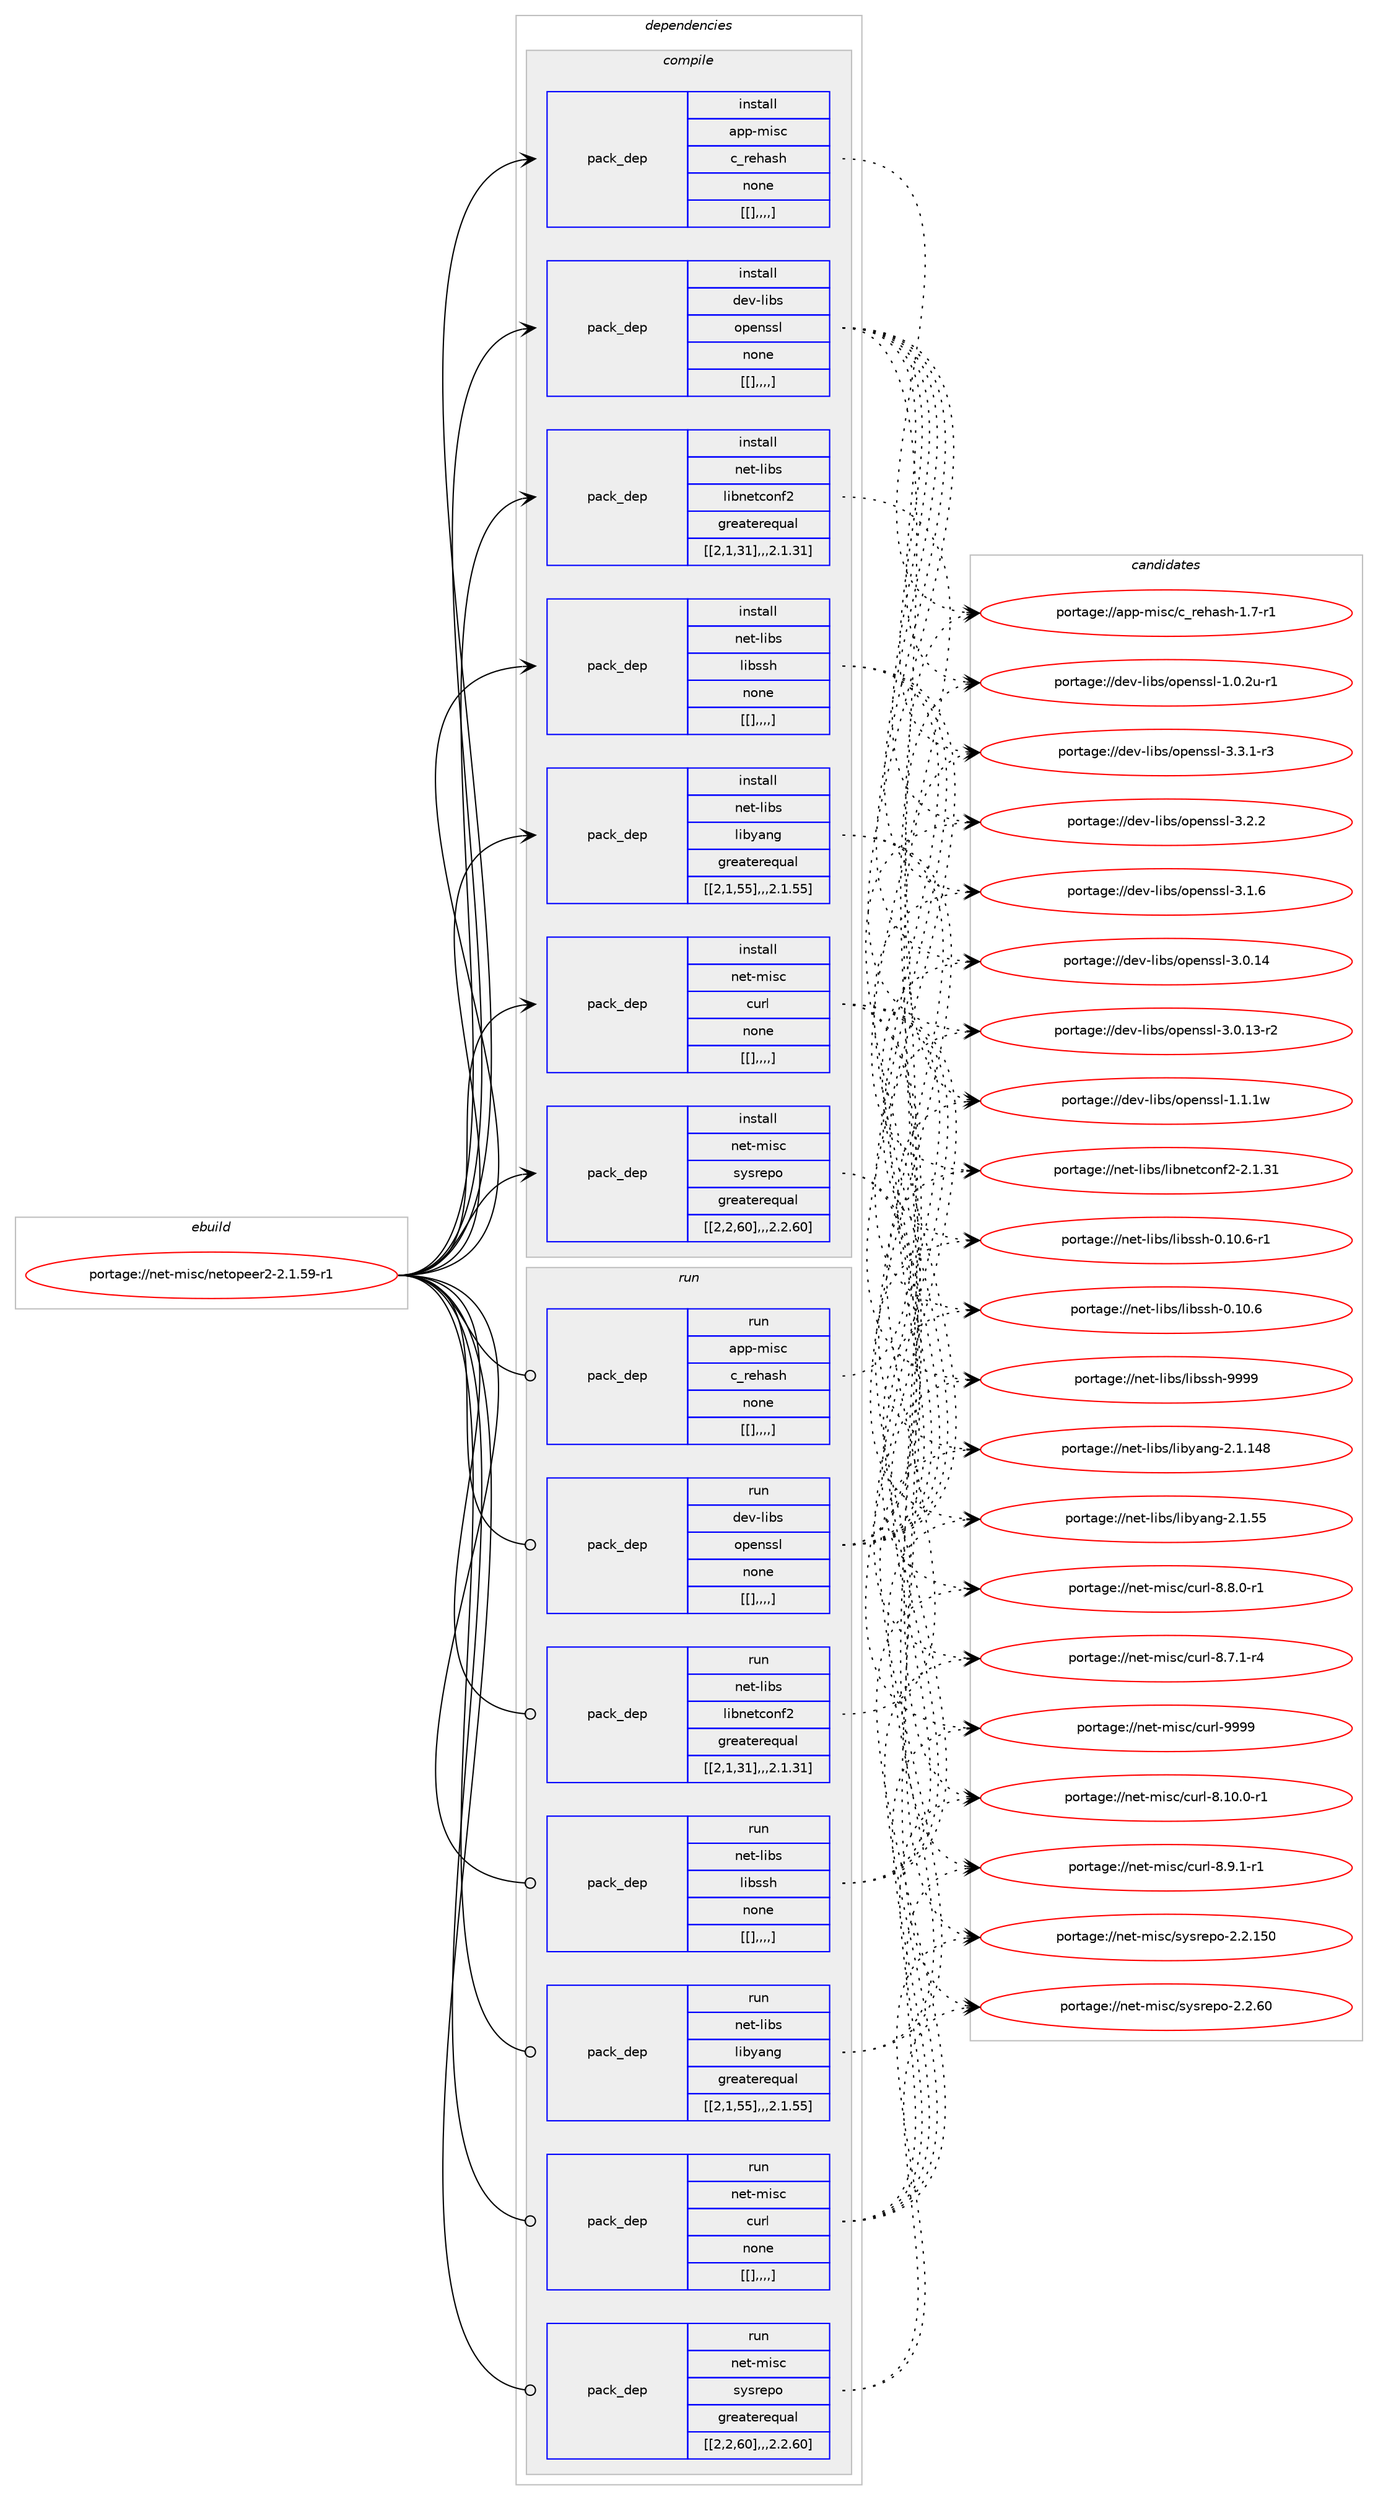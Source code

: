 digraph prolog {

# *************
# Graph options
# *************

newrank=true;
concentrate=true;
compound=true;
graph [rankdir=LR,fontname=Helvetica,fontsize=10,ranksep=1.5];#, ranksep=2.5, nodesep=0.2];
edge  [arrowhead=vee];
node  [fontname=Helvetica,fontsize=10];

# **********
# The ebuild
# **********

subgraph cluster_leftcol {
color=gray;
label=<<i>ebuild</i>>;
id [label="portage://net-misc/netopeer2-2.1.59-r1", color=red, width=4, href="../net-misc/netopeer2-2.1.59-r1.svg"];
}

# ****************
# The dependencies
# ****************

subgraph cluster_midcol {
color=gray;
label=<<i>dependencies</i>>;
subgraph cluster_compile {
fillcolor="#eeeeee";
style=filled;
label=<<i>compile</i>>;
subgraph pack284447 {
dependency389268 [label=<<TABLE BORDER="0" CELLBORDER="1" CELLSPACING="0" CELLPADDING="4" WIDTH="220"><TR><TD ROWSPAN="6" CELLPADDING="30">pack_dep</TD></TR><TR><TD WIDTH="110">install</TD></TR><TR><TD>app-misc</TD></TR><TR><TD>c_rehash</TD></TR><TR><TD>none</TD></TR><TR><TD>[[],,,,]</TD></TR></TABLE>>, shape=none, color=blue];
}
id:e -> dependency389268:w [weight=20,style="solid",arrowhead="vee"];
subgraph pack284448 {
dependency389269 [label=<<TABLE BORDER="0" CELLBORDER="1" CELLSPACING="0" CELLPADDING="4" WIDTH="220"><TR><TD ROWSPAN="6" CELLPADDING="30">pack_dep</TD></TR><TR><TD WIDTH="110">install</TD></TR><TR><TD>dev-libs</TD></TR><TR><TD>openssl</TD></TR><TR><TD>none</TD></TR><TR><TD>[[],,,,]</TD></TR></TABLE>>, shape=none, color=blue];
}
id:e -> dependency389269:w [weight=20,style="solid",arrowhead="vee"];
subgraph pack284449 {
dependency389270 [label=<<TABLE BORDER="0" CELLBORDER="1" CELLSPACING="0" CELLPADDING="4" WIDTH="220"><TR><TD ROWSPAN="6" CELLPADDING="30">pack_dep</TD></TR><TR><TD WIDTH="110">install</TD></TR><TR><TD>net-libs</TD></TR><TR><TD>libnetconf2</TD></TR><TR><TD>greaterequal</TD></TR><TR><TD>[[2,1,31],,,2.1.31]</TD></TR></TABLE>>, shape=none, color=blue];
}
id:e -> dependency389270:w [weight=20,style="solid",arrowhead="vee"];
subgraph pack284450 {
dependency389271 [label=<<TABLE BORDER="0" CELLBORDER="1" CELLSPACING="0" CELLPADDING="4" WIDTH="220"><TR><TD ROWSPAN="6" CELLPADDING="30">pack_dep</TD></TR><TR><TD WIDTH="110">install</TD></TR><TR><TD>net-libs</TD></TR><TR><TD>libssh</TD></TR><TR><TD>none</TD></TR><TR><TD>[[],,,,]</TD></TR></TABLE>>, shape=none, color=blue];
}
id:e -> dependency389271:w [weight=20,style="solid",arrowhead="vee"];
subgraph pack284451 {
dependency389272 [label=<<TABLE BORDER="0" CELLBORDER="1" CELLSPACING="0" CELLPADDING="4" WIDTH="220"><TR><TD ROWSPAN="6" CELLPADDING="30">pack_dep</TD></TR><TR><TD WIDTH="110">install</TD></TR><TR><TD>net-libs</TD></TR><TR><TD>libyang</TD></TR><TR><TD>greaterequal</TD></TR><TR><TD>[[2,1,55],,,2.1.55]</TD></TR></TABLE>>, shape=none, color=blue];
}
id:e -> dependency389272:w [weight=20,style="solid",arrowhead="vee"];
subgraph pack284452 {
dependency389273 [label=<<TABLE BORDER="0" CELLBORDER="1" CELLSPACING="0" CELLPADDING="4" WIDTH="220"><TR><TD ROWSPAN="6" CELLPADDING="30">pack_dep</TD></TR><TR><TD WIDTH="110">install</TD></TR><TR><TD>net-misc</TD></TR><TR><TD>curl</TD></TR><TR><TD>none</TD></TR><TR><TD>[[],,,,]</TD></TR></TABLE>>, shape=none, color=blue];
}
id:e -> dependency389273:w [weight=20,style="solid",arrowhead="vee"];
subgraph pack284453 {
dependency389274 [label=<<TABLE BORDER="0" CELLBORDER="1" CELLSPACING="0" CELLPADDING="4" WIDTH="220"><TR><TD ROWSPAN="6" CELLPADDING="30">pack_dep</TD></TR><TR><TD WIDTH="110">install</TD></TR><TR><TD>net-misc</TD></TR><TR><TD>sysrepo</TD></TR><TR><TD>greaterequal</TD></TR><TR><TD>[[2,2,60],,,2.2.60]</TD></TR></TABLE>>, shape=none, color=blue];
}
id:e -> dependency389274:w [weight=20,style="solid",arrowhead="vee"];
}
subgraph cluster_compileandrun {
fillcolor="#eeeeee";
style=filled;
label=<<i>compile and run</i>>;
}
subgraph cluster_run {
fillcolor="#eeeeee";
style=filled;
label=<<i>run</i>>;
subgraph pack284454 {
dependency389275 [label=<<TABLE BORDER="0" CELLBORDER="1" CELLSPACING="0" CELLPADDING="4" WIDTH="220"><TR><TD ROWSPAN="6" CELLPADDING="30">pack_dep</TD></TR><TR><TD WIDTH="110">run</TD></TR><TR><TD>app-misc</TD></TR><TR><TD>c_rehash</TD></TR><TR><TD>none</TD></TR><TR><TD>[[],,,,]</TD></TR></TABLE>>, shape=none, color=blue];
}
id:e -> dependency389275:w [weight=20,style="solid",arrowhead="odot"];
subgraph pack284455 {
dependency389276 [label=<<TABLE BORDER="0" CELLBORDER="1" CELLSPACING="0" CELLPADDING="4" WIDTH="220"><TR><TD ROWSPAN="6" CELLPADDING="30">pack_dep</TD></TR><TR><TD WIDTH="110">run</TD></TR><TR><TD>dev-libs</TD></TR><TR><TD>openssl</TD></TR><TR><TD>none</TD></TR><TR><TD>[[],,,,]</TD></TR></TABLE>>, shape=none, color=blue];
}
id:e -> dependency389276:w [weight=20,style="solid",arrowhead="odot"];
subgraph pack284456 {
dependency389277 [label=<<TABLE BORDER="0" CELLBORDER="1" CELLSPACING="0" CELLPADDING="4" WIDTH="220"><TR><TD ROWSPAN="6" CELLPADDING="30">pack_dep</TD></TR><TR><TD WIDTH="110">run</TD></TR><TR><TD>net-libs</TD></TR><TR><TD>libnetconf2</TD></TR><TR><TD>greaterequal</TD></TR><TR><TD>[[2,1,31],,,2.1.31]</TD></TR></TABLE>>, shape=none, color=blue];
}
id:e -> dependency389277:w [weight=20,style="solid",arrowhead="odot"];
subgraph pack284457 {
dependency389278 [label=<<TABLE BORDER="0" CELLBORDER="1" CELLSPACING="0" CELLPADDING="4" WIDTH="220"><TR><TD ROWSPAN="6" CELLPADDING="30">pack_dep</TD></TR><TR><TD WIDTH="110">run</TD></TR><TR><TD>net-libs</TD></TR><TR><TD>libssh</TD></TR><TR><TD>none</TD></TR><TR><TD>[[],,,,]</TD></TR></TABLE>>, shape=none, color=blue];
}
id:e -> dependency389278:w [weight=20,style="solid",arrowhead="odot"];
subgraph pack284458 {
dependency389279 [label=<<TABLE BORDER="0" CELLBORDER="1" CELLSPACING="0" CELLPADDING="4" WIDTH="220"><TR><TD ROWSPAN="6" CELLPADDING="30">pack_dep</TD></TR><TR><TD WIDTH="110">run</TD></TR><TR><TD>net-libs</TD></TR><TR><TD>libyang</TD></TR><TR><TD>greaterequal</TD></TR><TR><TD>[[2,1,55],,,2.1.55]</TD></TR></TABLE>>, shape=none, color=blue];
}
id:e -> dependency389279:w [weight=20,style="solid",arrowhead="odot"];
subgraph pack284459 {
dependency389280 [label=<<TABLE BORDER="0" CELLBORDER="1" CELLSPACING="0" CELLPADDING="4" WIDTH="220"><TR><TD ROWSPAN="6" CELLPADDING="30">pack_dep</TD></TR><TR><TD WIDTH="110">run</TD></TR><TR><TD>net-misc</TD></TR><TR><TD>curl</TD></TR><TR><TD>none</TD></TR><TR><TD>[[],,,,]</TD></TR></TABLE>>, shape=none, color=blue];
}
id:e -> dependency389280:w [weight=20,style="solid",arrowhead="odot"];
subgraph pack284460 {
dependency389281 [label=<<TABLE BORDER="0" CELLBORDER="1" CELLSPACING="0" CELLPADDING="4" WIDTH="220"><TR><TD ROWSPAN="6" CELLPADDING="30">pack_dep</TD></TR><TR><TD WIDTH="110">run</TD></TR><TR><TD>net-misc</TD></TR><TR><TD>sysrepo</TD></TR><TR><TD>greaterequal</TD></TR><TR><TD>[[2,2,60],,,2.2.60]</TD></TR></TABLE>>, shape=none, color=blue];
}
id:e -> dependency389281:w [weight=20,style="solid",arrowhead="odot"];
}
}

# **************
# The candidates
# **************

subgraph cluster_choices {
rank=same;
color=gray;
label=<<i>candidates</i>>;

subgraph choice284447 {
color=black;
nodesep=1;
choice97112112451091051159947999511410110497115104454946554511449 [label="portage://app-misc/c_rehash-1.7-r1", color=red, width=4,href="../app-misc/c_rehash-1.7-r1.svg"];
dependency389268:e -> choice97112112451091051159947999511410110497115104454946554511449:w [style=dotted,weight="100"];
}
subgraph choice284448 {
color=black;
nodesep=1;
choice1001011184510810598115471111121011101151151084551465146494511451 [label="portage://dev-libs/openssl-3.3.1-r3", color=red, width=4,href="../dev-libs/openssl-3.3.1-r3.svg"];
choice100101118451081059811547111112101110115115108455146504650 [label="portage://dev-libs/openssl-3.2.2", color=red, width=4,href="../dev-libs/openssl-3.2.2.svg"];
choice100101118451081059811547111112101110115115108455146494654 [label="portage://dev-libs/openssl-3.1.6", color=red, width=4,href="../dev-libs/openssl-3.1.6.svg"];
choice10010111845108105981154711111210111011511510845514648464952 [label="portage://dev-libs/openssl-3.0.14", color=red, width=4,href="../dev-libs/openssl-3.0.14.svg"];
choice100101118451081059811547111112101110115115108455146484649514511450 [label="portage://dev-libs/openssl-3.0.13-r2", color=red, width=4,href="../dev-libs/openssl-3.0.13-r2.svg"];
choice100101118451081059811547111112101110115115108454946494649119 [label="portage://dev-libs/openssl-1.1.1w", color=red, width=4,href="../dev-libs/openssl-1.1.1w.svg"];
choice1001011184510810598115471111121011101151151084549464846501174511449 [label="portage://dev-libs/openssl-1.0.2u-r1", color=red, width=4,href="../dev-libs/openssl-1.0.2u-r1.svg"];
dependency389269:e -> choice1001011184510810598115471111121011101151151084551465146494511451:w [style=dotted,weight="100"];
dependency389269:e -> choice100101118451081059811547111112101110115115108455146504650:w [style=dotted,weight="100"];
dependency389269:e -> choice100101118451081059811547111112101110115115108455146494654:w [style=dotted,weight="100"];
dependency389269:e -> choice10010111845108105981154711111210111011511510845514648464952:w [style=dotted,weight="100"];
dependency389269:e -> choice100101118451081059811547111112101110115115108455146484649514511450:w [style=dotted,weight="100"];
dependency389269:e -> choice100101118451081059811547111112101110115115108454946494649119:w [style=dotted,weight="100"];
dependency389269:e -> choice1001011184510810598115471111121011101151151084549464846501174511449:w [style=dotted,weight="100"];
}
subgraph choice284449 {
color=black;
nodesep=1;
choice11010111645108105981154710810598110101116991111101025045504649465149 [label="portage://net-libs/libnetconf2-2.1.31", color=red, width=4,href="../net-libs/libnetconf2-2.1.31.svg"];
dependency389270:e -> choice11010111645108105981154710810598110101116991111101025045504649465149:w [style=dotted,weight="100"];
}
subgraph choice284450 {
color=black;
nodesep=1;
choice110101116451081059811547108105981151151044557575757 [label="portage://net-libs/libssh-9999", color=red, width=4,href="../net-libs/libssh-9999.svg"];
choice11010111645108105981154710810598115115104454846494846544511449 [label="portage://net-libs/libssh-0.10.6-r1", color=red, width=4,href="../net-libs/libssh-0.10.6-r1.svg"];
choice1101011164510810598115471081059811511510445484649484654 [label="portage://net-libs/libssh-0.10.6", color=red, width=4,href="../net-libs/libssh-0.10.6.svg"];
dependency389271:e -> choice110101116451081059811547108105981151151044557575757:w [style=dotted,weight="100"];
dependency389271:e -> choice11010111645108105981154710810598115115104454846494846544511449:w [style=dotted,weight="100"];
dependency389271:e -> choice1101011164510810598115471081059811511510445484649484654:w [style=dotted,weight="100"];
}
subgraph choice284451 {
color=black;
nodesep=1;
choice11010111645108105981154710810598121971101034550464946495256 [label="portage://net-libs/libyang-2.1.148", color=red, width=4,href="../net-libs/libyang-2.1.148.svg"];
choice110101116451081059811547108105981219711010345504649465353 [label="portage://net-libs/libyang-2.1.55", color=red, width=4,href="../net-libs/libyang-2.1.55.svg"];
dependency389272:e -> choice11010111645108105981154710810598121971101034550464946495256:w [style=dotted,weight="100"];
dependency389272:e -> choice110101116451081059811547108105981219711010345504649465353:w [style=dotted,weight="100"];
}
subgraph choice284452 {
color=black;
nodesep=1;
choice110101116451091051159947991171141084557575757 [label="portage://net-misc/curl-9999", color=red, width=4,href="../net-misc/curl-9999.svg"];
choice11010111645109105115994799117114108455646494846484511449 [label="portage://net-misc/curl-8.10.0-r1", color=red, width=4,href="../net-misc/curl-8.10.0-r1.svg"];
choice110101116451091051159947991171141084556465746494511449 [label="portage://net-misc/curl-8.9.1-r1", color=red, width=4,href="../net-misc/curl-8.9.1-r1.svg"];
choice110101116451091051159947991171141084556465646484511449 [label="portage://net-misc/curl-8.8.0-r1", color=red, width=4,href="../net-misc/curl-8.8.0-r1.svg"];
choice110101116451091051159947991171141084556465546494511452 [label="portage://net-misc/curl-8.7.1-r4", color=red, width=4,href="../net-misc/curl-8.7.1-r4.svg"];
dependency389273:e -> choice110101116451091051159947991171141084557575757:w [style=dotted,weight="100"];
dependency389273:e -> choice11010111645109105115994799117114108455646494846484511449:w [style=dotted,weight="100"];
dependency389273:e -> choice110101116451091051159947991171141084556465746494511449:w [style=dotted,weight="100"];
dependency389273:e -> choice110101116451091051159947991171141084556465646484511449:w [style=dotted,weight="100"];
dependency389273:e -> choice110101116451091051159947991171141084556465546494511452:w [style=dotted,weight="100"];
}
subgraph choice284453 {
color=black;
nodesep=1;
choice1101011164510910511599471151211151141011121114550465046495348 [label="portage://net-misc/sysrepo-2.2.150", color=red, width=4,href="../net-misc/sysrepo-2.2.150.svg"];
choice11010111645109105115994711512111511410111211145504650465448 [label="portage://net-misc/sysrepo-2.2.60", color=red, width=4,href="../net-misc/sysrepo-2.2.60.svg"];
dependency389274:e -> choice1101011164510910511599471151211151141011121114550465046495348:w [style=dotted,weight="100"];
dependency389274:e -> choice11010111645109105115994711512111511410111211145504650465448:w [style=dotted,weight="100"];
}
subgraph choice284454 {
color=black;
nodesep=1;
choice97112112451091051159947999511410110497115104454946554511449 [label="portage://app-misc/c_rehash-1.7-r1", color=red, width=4,href="../app-misc/c_rehash-1.7-r1.svg"];
dependency389275:e -> choice97112112451091051159947999511410110497115104454946554511449:w [style=dotted,weight="100"];
}
subgraph choice284455 {
color=black;
nodesep=1;
choice1001011184510810598115471111121011101151151084551465146494511451 [label="portage://dev-libs/openssl-3.3.1-r3", color=red, width=4,href="../dev-libs/openssl-3.3.1-r3.svg"];
choice100101118451081059811547111112101110115115108455146504650 [label="portage://dev-libs/openssl-3.2.2", color=red, width=4,href="../dev-libs/openssl-3.2.2.svg"];
choice100101118451081059811547111112101110115115108455146494654 [label="portage://dev-libs/openssl-3.1.6", color=red, width=4,href="../dev-libs/openssl-3.1.6.svg"];
choice10010111845108105981154711111210111011511510845514648464952 [label="portage://dev-libs/openssl-3.0.14", color=red, width=4,href="../dev-libs/openssl-3.0.14.svg"];
choice100101118451081059811547111112101110115115108455146484649514511450 [label="portage://dev-libs/openssl-3.0.13-r2", color=red, width=4,href="../dev-libs/openssl-3.0.13-r2.svg"];
choice100101118451081059811547111112101110115115108454946494649119 [label="portage://dev-libs/openssl-1.1.1w", color=red, width=4,href="../dev-libs/openssl-1.1.1w.svg"];
choice1001011184510810598115471111121011101151151084549464846501174511449 [label="portage://dev-libs/openssl-1.0.2u-r1", color=red, width=4,href="../dev-libs/openssl-1.0.2u-r1.svg"];
dependency389276:e -> choice1001011184510810598115471111121011101151151084551465146494511451:w [style=dotted,weight="100"];
dependency389276:e -> choice100101118451081059811547111112101110115115108455146504650:w [style=dotted,weight="100"];
dependency389276:e -> choice100101118451081059811547111112101110115115108455146494654:w [style=dotted,weight="100"];
dependency389276:e -> choice10010111845108105981154711111210111011511510845514648464952:w [style=dotted,weight="100"];
dependency389276:e -> choice100101118451081059811547111112101110115115108455146484649514511450:w [style=dotted,weight="100"];
dependency389276:e -> choice100101118451081059811547111112101110115115108454946494649119:w [style=dotted,weight="100"];
dependency389276:e -> choice1001011184510810598115471111121011101151151084549464846501174511449:w [style=dotted,weight="100"];
}
subgraph choice284456 {
color=black;
nodesep=1;
choice11010111645108105981154710810598110101116991111101025045504649465149 [label="portage://net-libs/libnetconf2-2.1.31", color=red, width=4,href="../net-libs/libnetconf2-2.1.31.svg"];
dependency389277:e -> choice11010111645108105981154710810598110101116991111101025045504649465149:w [style=dotted,weight="100"];
}
subgraph choice284457 {
color=black;
nodesep=1;
choice110101116451081059811547108105981151151044557575757 [label="portage://net-libs/libssh-9999", color=red, width=4,href="../net-libs/libssh-9999.svg"];
choice11010111645108105981154710810598115115104454846494846544511449 [label="portage://net-libs/libssh-0.10.6-r1", color=red, width=4,href="../net-libs/libssh-0.10.6-r1.svg"];
choice1101011164510810598115471081059811511510445484649484654 [label="portage://net-libs/libssh-0.10.6", color=red, width=4,href="../net-libs/libssh-0.10.6.svg"];
dependency389278:e -> choice110101116451081059811547108105981151151044557575757:w [style=dotted,weight="100"];
dependency389278:e -> choice11010111645108105981154710810598115115104454846494846544511449:w [style=dotted,weight="100"];
dependency389278:e -> choice1101011164510810598115471081059811511510445484649484654:w [style=dotted,weight="100"];
}
subgraph choice284458 {
color=black;
nodesep=1;
choice11010111645108105981154710810598121971101034550464946495256 [label="portage://net-libs/libyang-2.1.148", color=red, width=4,href="../net-libs/libyang-2.1.148.svg"];
choice110101116451081059811547108105981219711010345504649465353 [label="portage://net-libs/libyang-2.1.55", color=red, width=4,href="../net-libs/libyang-2.1.55.svg"];
dependency389279:e -> choice11010111645108105981154710810598121971101034550464946495256:w [style=dotted,weight="100"];
dependency389279:e -> choice110101116451081059811547108105981219711010345504649465353:w [style=dotted,weight="100"];
}
subgraph choice284459 {
color=black;
nodesep=1;
choice110101116451091051159947991171141084557575757 [label="portage://net-misc/curl-9999", color=red, width=4,href="../net-misc/curl-9999.svg"];
choice11010111645109105115994799117114108455646494846484511449 [label="portage://net-misc/curl-8.10.0-r1", color=red, width=4,href="../net-misc/curl-8.10.0-r1.svg"];
choice110101116451091051159947991171141084556465746494511449 [label="portage://net-misc/curl-8.9.1-r1", color=red, width=4,href="../net-misc/curl-8.9.1-r1.svg"];
choice110101116451091051159947991171141084556465646484511449 [label="portage://net-misc/curl-8.8.0-r1", color=red, width=4,href="../net-misc/curl-8.8.0-r1.svg"];
choice110101116451091051159947991171141084556465546494511452 [label="portage://net-misc/curl-8.7.1-r4", color=red, width=4,href="../net-misc/curl-8.7.1-r4.svg"];
dependency389280:e -> choice110101116451091051159947991171141084557575757:w [style=dotted,weight="100"];
dependency389280:e -> choice11010111645109105115994799117114108455646494846484511449:w [style=dotted,weight="100"];
dependency389280:e -> choice110101116451091051159947991171141084556465746494511449:w [style=dotted,weight="100"];
dependency389280:e -> choice110101116451091051159947991171141084556465646484511449:w [style=dotted,weight="100"];
dependency389280:e -> choice110101116451091051159947991171141084556465546494511452:w [style=dotted,weight="100"];
}
subgraph choice284460 {
color=black;
nodesep=1;
choice1101011164510910511599471151211151141011121114550465046495348 [label="portage://net-misc/sysrepo-2.2.150", color=red, width=4,href="../net-misc/sysrepo-2.2.150.svg"];
choice11010111645109105115994711512111511410111211145504650465448 [label="portage://net-misc/sysrepo-2.2.60", color=red, width=4,href="../net-misc/sysrepo-2.2.60.svg"];
dependency389281:e -> choice1101011164510910511599471151211151141011121114550465046495348:w [style=dotted,weight="100"];
dependency389281:e -> choice11010111645109105115994711512111511410111211145504650465448:w [style=dotted,weight="100"];
}
}

}
